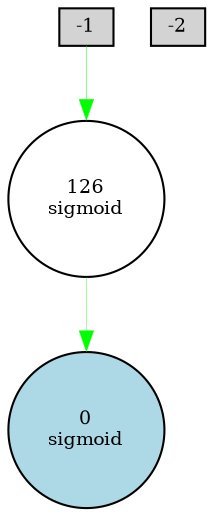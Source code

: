 digraph {
	node [fontsize=9 height=0.2 shape=circle width=0.2]
	A [label=-1 fillcolor=lightgray shape=box style=filled]
	B [label=-2 fillcolor=lightgray shape=box style=filled]
	"A XOR B" [label="0
sigmoid" fillcolor=lightblue style=filled]
	126 [label="126
sigmoid" fillcolor=white style=filled]
	A -> 126 [color=green penwidth=0.22852493588980624 style=solid]
	126 -> "A XOR B" [color=green penwidth=0.17543138497354305 style=solid]
}
